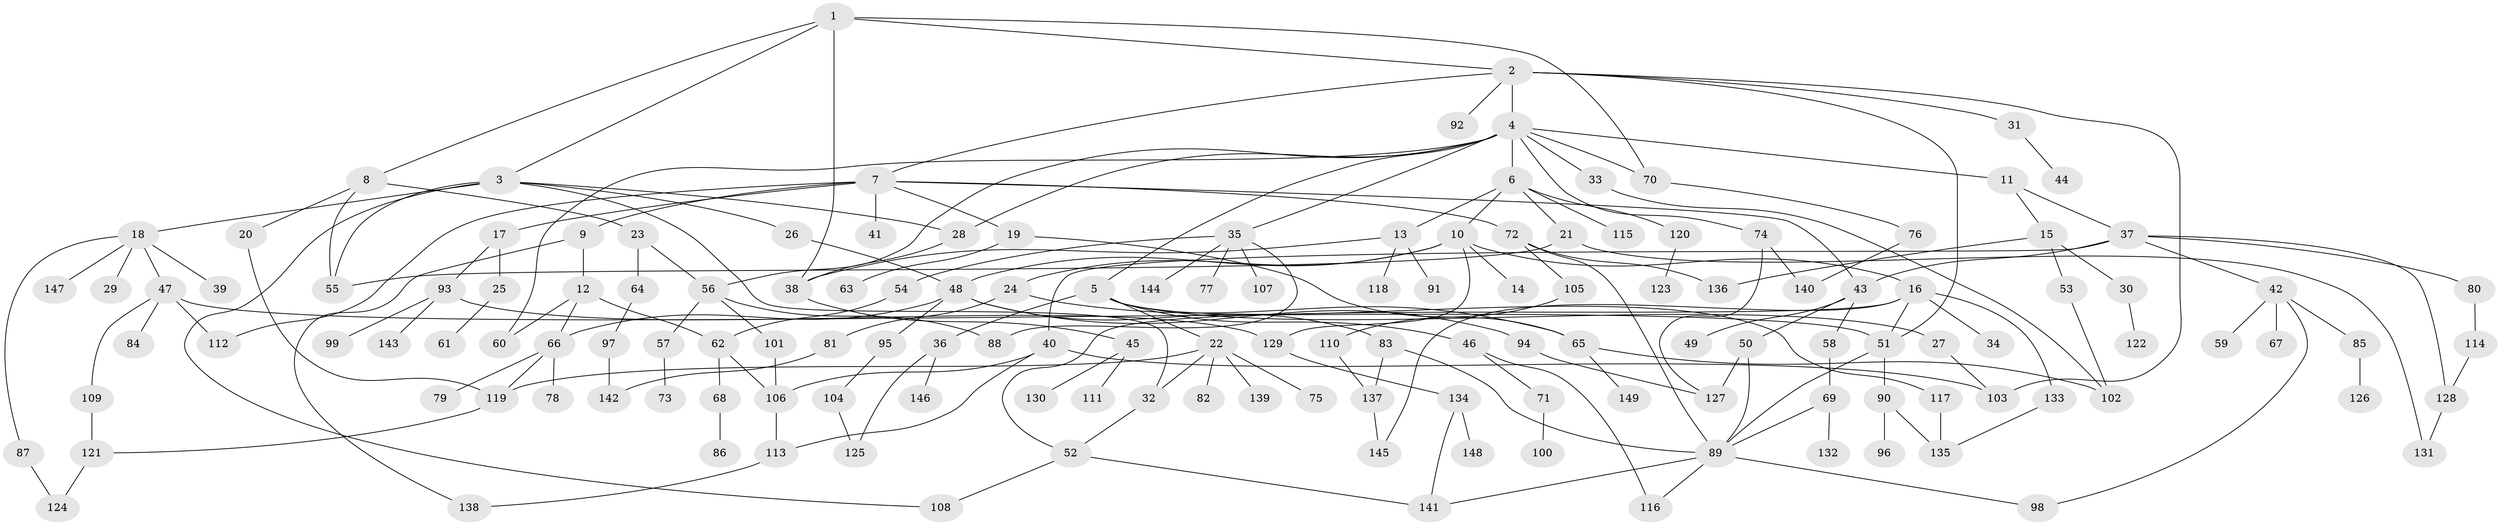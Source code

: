 // coarse degree distribution, {9: 0.028846153846153848, 6: 0.057692307692307696, 15: 0.009615384615384616, 7: 0.028846153846153848, 4: 0.09615384615384616, 3: 0.1346153846153846, 5: 0.057692307692307696, 2: 0.27884615384615385, 8: 0.009615384615384616, 1: 0.2980769230769231}
// Generated by graph-tools (version 1.1) at 2025/51/02/27/25 19:51:40]
// undirected, 149 vertices, 201 edges
graph export_dot {
graph [start="1"]
  node [color=gray90,style=filled];
  1;
  2;
  3;
  4;
  5;
  6;
  7;
  8;
  9;
  10;
  11;
  12;
  13;
  14;
  15;
  16;
  17;
  18;
  19;
  20;
  21;
  22;
  23;
  24;
  25;
  26;
  27;
  28;
  29;
  30;
  31;
  32;
  33;
  34;
  35;
  36;
  37;
  38;
  39;
  40;
  41;
  42;
  43;
  44;
  45;
  46;
  47;
  48;
  49;
  50;
  51;
  52;
  53;
  54;
  55;
  56;
  57;
  58;
  59;
  60;
  61;
  62;
  63;
  64;
  65;
  66;
  67;
  68;
  69;
  70;
  71;
  72;
  73;
  74;
  75;
  76;
  77;
  78;
  79;
  80;
  81;
  82;
  83;
  84;
  85;
  86;
  87;
  88;
  89;
  90;
  91;
  92;
  93;
  94;
  95;
  96;
  97;
  98;
  99;
  100;
  101;
  102;
  103;
  104;
  105;
  106;
  107;
  108;
  109;
  110;
  111;
  112;
  113;
  114;
  115;
  116;
  117;
  118;
  119;
  120;
  121;
  122;
  123;
  124;
  125;
  126;
  127;
  128;
  129;
  130;
  131;
  132;
  133;
  134;
  135;
  136;
  137;
  138;
  139;
  140;
  141;
  142;
  143;
  144;
  145;
  146;
  147;
  148;
  149;
  1 -- 2;
  1 -- 3;
  1 -- 8;
  1 -- 38;
  1 -- 70;
  2 -- 4;
  2 -- 7;
  2 -- 31;
  2 -- 51;
  2 -- 92;
  2 -- 103;
  3 -- 18;
  3 -- 26;
  3 -- 28;
  3 -- 108;
  3 -- 32;
  3 -- 55;
  4 -- 5;
  4 -- 6;
  4 -- 11;
  4 -- 33;
  4 -- 35;
  4 -- 56;
  4 -- 60;
  4 -- 74;
  4 -- 28;
  4 -- 70;
  5 -- 22;
  5 -- 27;
  5 -- 36;
  5 -- 46;
  5 -- 117;
  6 -- 10;
  6 -- 13;
  6 -- 21;
  6 -- 115;
  6 -- 120;
  7 -- 9;
  7 -- 17;
  7 -- 19;
  7 -- 41;
  7 -- 72;
  7 -- 112;
  7 -- 43;
  8 -- 20;
  8 -- 23;
  8 -- 55;
  9 -- 12;
  9 -- 138;
  10 -- 14;
  10 -- 16;
  10 -- 24;
  10 -- 48;
  10 -- 129;
  11 -- 15;
  11 -- 37;
  12 -- 62;
  12 -- 66;
  12 -- 60;
  13 -- 91;
  13 -- 118;
  13 -- 38;
  15 -- 30;
  15 -- 53;
  15 -- 136;
  16 -- 34;
  16 -- 52;
  16 -- 133;
  16 -- 145;
  16 -- 51;
  17 -- 25;
  17 -- 93;
  18 -- 29;
  18 -- 39;
  18 -- 47;
  18 -- 87;
  18 -- 147;
  19 -- 63;
  19 -- 65;
  20 -- 119;
  21 -- 131;
  21 -- 55;
  22 -- 32;
  22 -- 75;
  22 -- 82;
  22 -- 139;
  22 -- 119;
  23 -- 64;
  23 -- 56;
  24 -- 65;
  24 -- 81;
  25 -- 61;
  26 -- 48;
  27 -- 103;
  28 -- 38;
  30 -- 122;
  31 -- 44;
  32 -- 52;
  33 -- 102;
  35 -- 54;
  35 -- 77;
  35 -- 88;
  35 -- 107;
  35 -- 144;
  36 -- 125;
  36 -- 146;
  37 -- 40;
  37 -- 42;
  37 -- 43;
  37 -- 80;
  37 -- 128;
  38 -- 45;
  40 -- 103;
  40 -- 113;
  40 -- 106;
  42 -- 59;
  42 -- 67;
  42 -- 85;
  42 -- 98;
  43 -- 49;
  43 -- 50;
  43 -- 58;
  45 -- 111;
  45 -- 130;
  46 -- 71;
  46 -- 116;
  47 -- 84;
  47 -- 109;
  47 -- 51;
  47 -- 112;
  48 -- 83;
  48 -- 94;
  48 -- 95;
  48 -- 66;
  50 -- 89;
  50 -- 127;
  51 -- 90;
  51 -- 89;
  52 -- 141;
  52 -- 108;
  53 -- 102;
  54 -- 62;
  56 -- 57;
  56 -- 101;
  56 -- 88;
  57 -- 73;
  58 -- 69;
  62 -- 68;
  62 -- 106;
  64 -- 97;
  65 -- 149;
  65 -- 102;
  66 -- 78;
  66 -- 79;
  66 -- 119;
  68 -- 86;
  69 -- 132;
  69 -- 89;
  70 -- 76;
  71 -- 100;
  72 -- 105;
  72 -- 136;
  72 -- 89;
  74 -- 127;
  74 -- 140;
  76 -- 140;
  80 -- 114;
  81 -- 142;
  83 -- 137;
  83 -- 89;
  85 -- 126;
  87 -- 124;
  89 -- 98;
  89 -- 116;
  89 -- 141;
  90 -- 96;
  90 -- 135;
  93 -- 99;
  93 -- 129;
  93 -- 143;
  94 -- 127;
  95 -- 104;
  97 -- 142;
  101 -- 106;
  104 -- 125;
  105 -- 110;
  106 -- 113;
  109 -- 121;
  110 -- 137;
  113 -- 138;
  114 -- 128;
  117 -- 135;
  119 -- 121;
  120 -- 123;
  121 -- 124;
  128 -- 131;
  129 -- 134;
  133 -- 135;
  134 -- 148;
  134 -- 141;
  137 -- 145;
}

